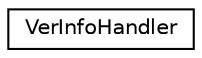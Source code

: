 digraph "Graphical Class Hierarchy"
{
 // INTERACTIVE_SVG=YES
 // LATEX_PDF_SIZE
  edge [fontname="Helvetica",fontsize="10",labelfontname="Helvetica",labelfontsize="10"];
  node [fontname="Helvetica",fontsize="10",shape=record];
  rankdir="LR";
  Node0 [label="VerInfoHandler",height=0.2,width=0.4,color="black", fillcolor="white", style="filled",URL="$classVerInfoHandler.html",tooltip="Muestra toda la información correspondiente al Usuario que tiene la sesión iniciada,..."];
}
